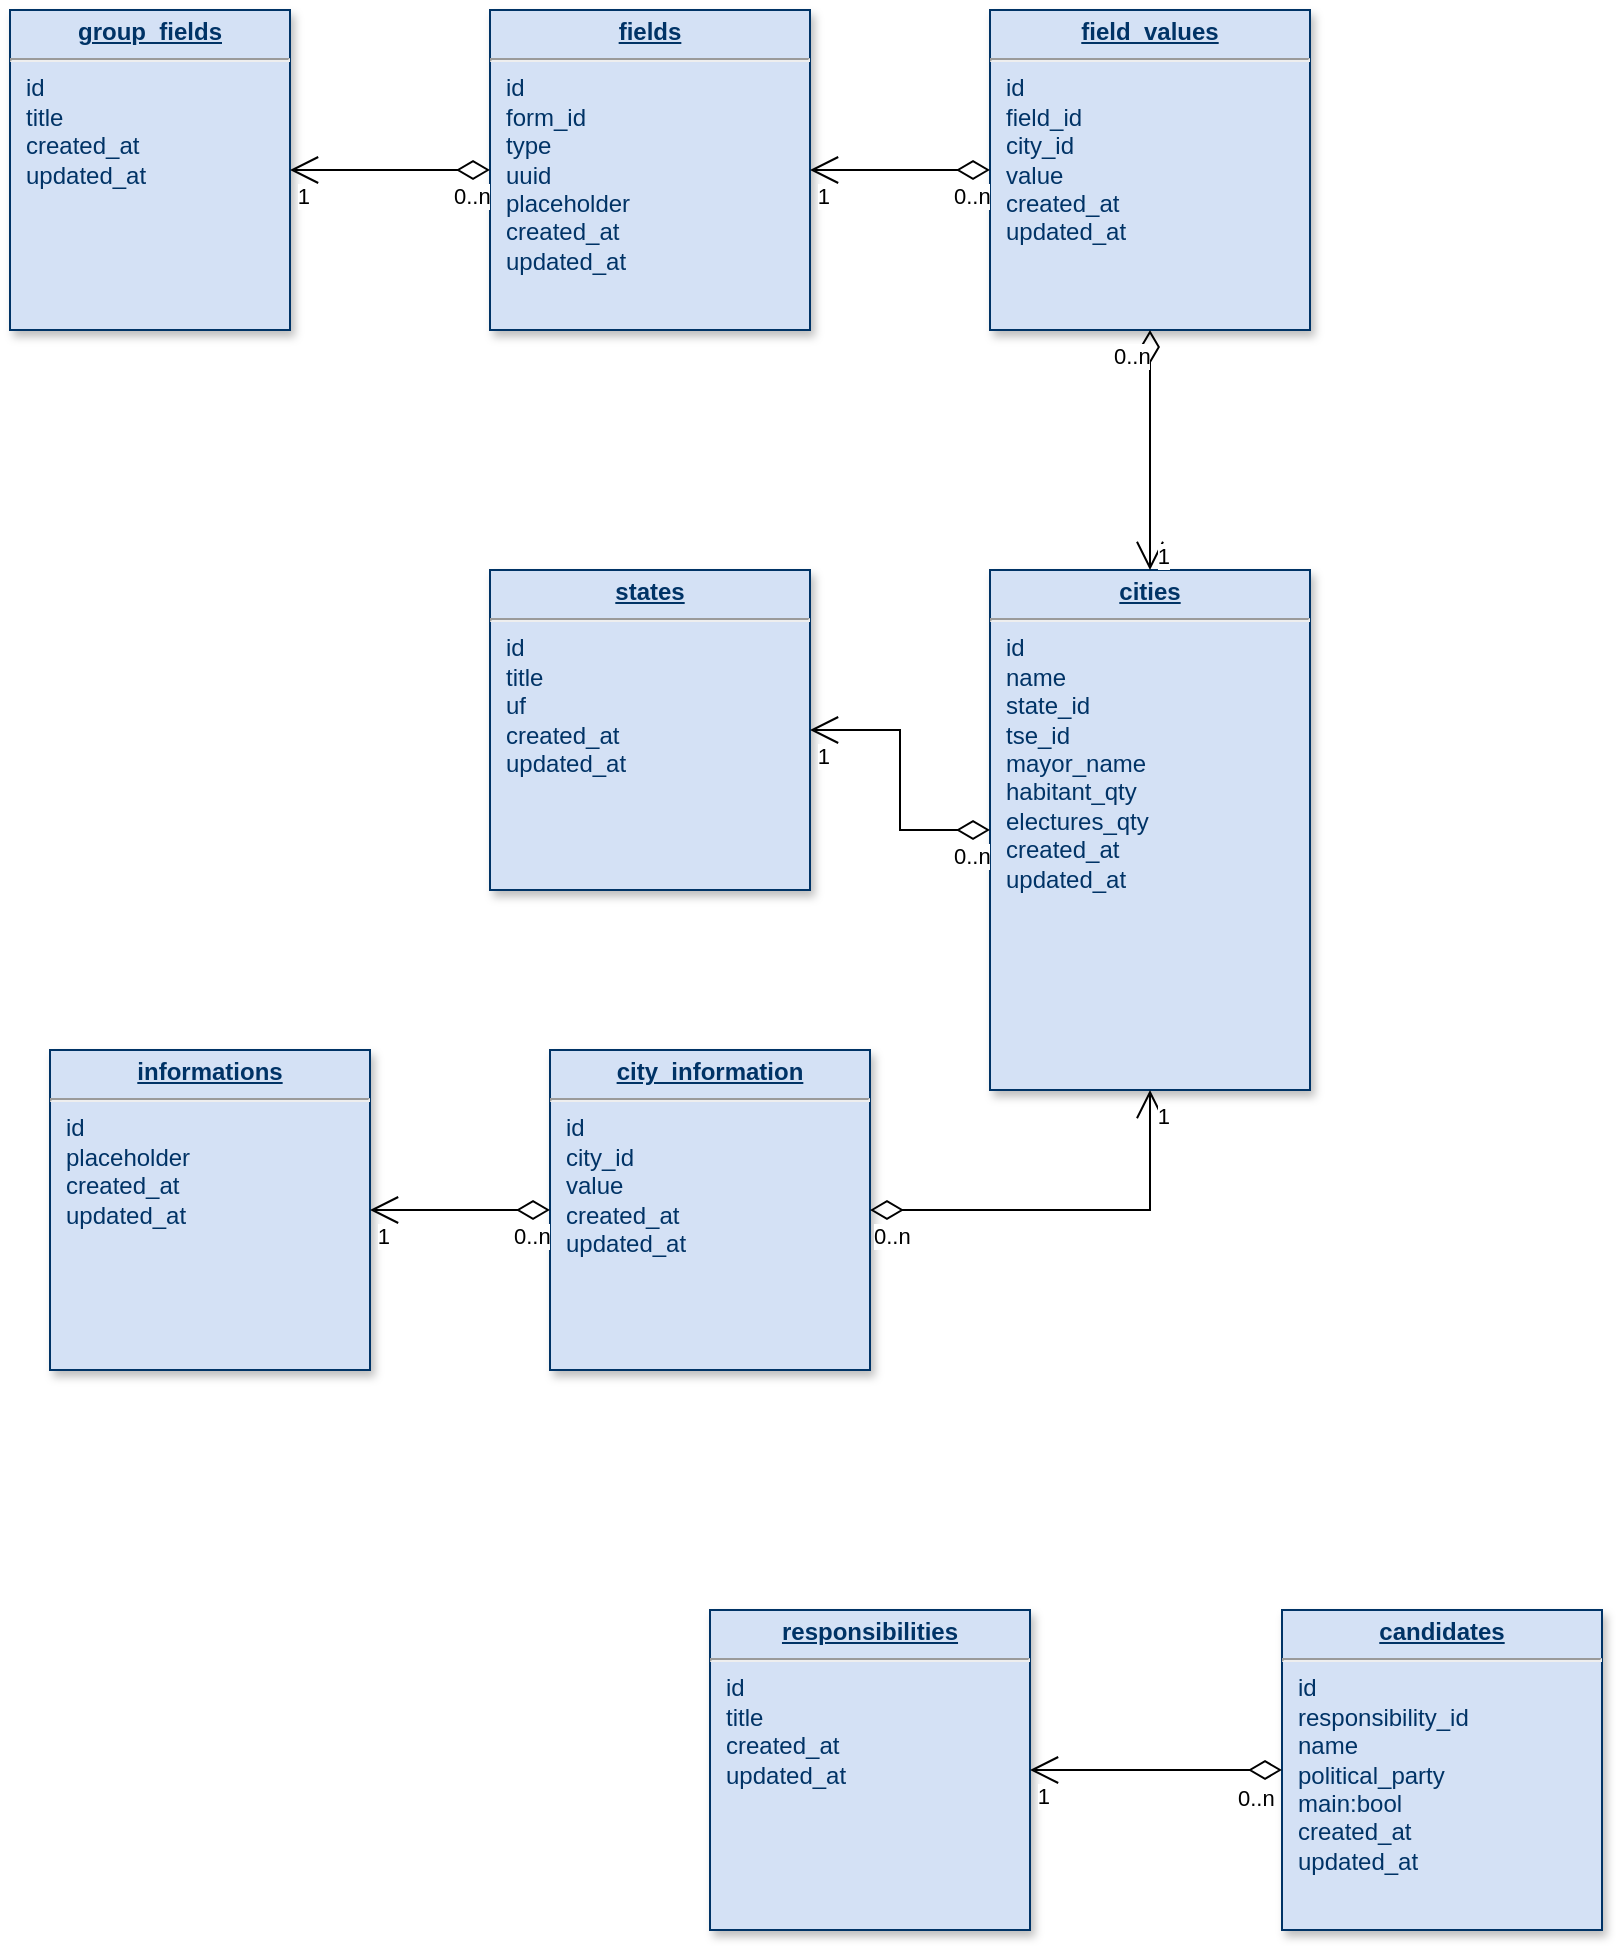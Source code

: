 <mxfile version="19.0.3" type="device"><diagram name="Page-1" id="efa7a0a1-bf9b-a30e-e6df-94a7791c09e9"><mxGraphModel dx="1163" dy="697" grid="1" gridSize="10" guides="1" tooltips="1" connect="1" arrows="1" fold="1" page="1" pageScale="1" pageWidth="826" pageHeight="1169" background="none" math="0" shadow="0"><root><mxCell id="0"/><mxCell id="1" parent="0"/><mxCell id="sk2rfzH16914vLTtqLxY-114" value="&lt;p style=&quot;margin: 0px ; margin-top: 4px ; text-align: center ; text-decoration: underline&quot;&gt;&lt;b&gt;group_fields&lt;/b&gt;&lt;/p&gt;&lt;hr&gt;&lt;p style=&quot;margin: 0px ; margin-left: 8px&quot;&gt;id&lt;/p&gt;&lt;p style=&quot;margin: 0px ; margin-left: 8px&quot;&gt;title&lt;/p&gt;&lt;p style=&quot;margin: 0px ; margin-left: 8px&quot;&gt;created_at&lt;/p&gt;&lt;p style=&quot;margin: 0px ; margin-left: 8px&quot;&gt;updated_at&lt;/p&gt;" style="verticalAlign=top;align=left;overflow=fill;fontSize=12;fontFamily=Helvetica;html=1;strokeColor=#003366;shadow=1;fillColor=#D4E1F5;fontColor=#003366" parent="1" vertex="1"><mxGeometry x="30" y="60" width="140" height="160" as="geometry"/></mxCell><mxCell id="sk2rfzH16914vLTtqLxY-115" value="&lt;p style=&quot;margin: 0px ; margin-top: 4px ; text-align: center ; text-decoration: underline&quot;&gt;&lt;b&gt;fields&lt;/b&gt;&lt;/p&gt;&lt;hr&gt;&lt;p style=&quot;margin: 0px ; margin-left: 8px&quot;&gt;id&lt;/p&gt;&lt;p style=&quot;margin: 0px ; margin-left: 8px&quot;&gt;form_id&lt;/p&gt;&lt;p style=&quot;margin: 0px ; margin-left: 8px&quot;&gt;type&lt;/p&gt;&lt;p style=&quot;margin: 0px ; margin-left: 8px&quot;&gt;uuid&lt;/p&gt;&lt;p style=&quot;margin: 0px ; margin-left: 8px&quot;&gt;placeholder&lt;/p&gt;&lt;p style=&quot;margin: 0px 0px 0px 8px&quot;&gt;created_at&lt;/p&gt;&lt;p style=&quot;margin: 0px 0px 0px 8px&quot;&gt;updated_at&lt;/p&gt;" style="verticalAlign=top;align=left;overflow=fill;fontSize=12;fontFamily=Helvetica;html=1;strokeColor=#003366;shadow=1;fillColor=#D4E1F5;fontColor=#003366" parent="1" vertex="1"><mxGeometry x="270" y="60.0" width="160" height="160" as="geometry"/></mxCell><mxCell id="sk2rfzH16914vLTtqLxY-125" value="" style="endArrow=open;html=1;endSize=12;startArrow=diamondThin;startSize=14;startFill=0;edgeStyle=orthogonalEdgeStyle;rounded=0;entryX=1;entryY=0.5;entryDx=0;entryDy=0;exitX=0;exitY=0.5;exitDx=0;exitDy=0;" parent="1" source="sk2rfzH16914vLTtqLxY-115" target="sk2rfzH16914vLTtqLxY-114" edge="1"><mxGeometry relative="1" as="geometry"><mxPoint x="230" y="300" as="sourcePoint"/><mxPoint x="670" y="300" as="targetPoint"/><Array as="points"><mxPoint x="240" y="140"/><mxPoint x="240" y="140"/></Array></mxGeometry></mxCell><mxCell id="sk2rfzH16914vLTtqLxY-126" value="0..n" style="edgeLabel;resizable=0;html=1;align=left;verticalAlign=top;" parent="sk2rfzH16914vLTtqLxY-125" connectable="0" vertex="1"><mxGeometry x="-1" relative="1" as="geometry"><mxPoint x="-20" as="offset"/></mxGeometry></mxCell><mxCell id="sk2rfzH16914vLTtqLxY-127" value="1" style="edgeLabel;resizable=0;html=1;align=right;verticalAlign=top;" parent="sk2rfzH16914vLTtqLxY-125" connectable="0" vertex="1"><mxGeometry x="1" relative="1" as="geometry"><mxPoint x="10" as="offset"/></mxGeometry></mxCell><mxCell id="sk2rfzH16914vLTtqLxY-128" value="&lt;p style=&quot;margin: 0px ; margin-top: 4px ; text-align: center ; text-decoration: underline&quot;&gt;&lt;b&gt;field_values&lt;/b&gt;&lt;/p&gt;&lt;hr&gt;&lt;p style=&quot;margin: 0px ; margin-left: 8px&quot;&gt;id&lt;/p&gt;&lt;p style=&quot;margin: 0px ; margin-left: 8px&quot;&gt;field_id&lt;/p&gt;&lt;p style=&quot;margin: 0px ; margin-left: 8px&quot;&gt;city_id&lt;/p&gt;&lt;p style=&quot;margin: 0px ; margin-left: 8px&quot;&gt;value&lt;/p&gt;&lt;p style=&quot;margin: 0px ; margin-left: 8px&quot;&gt;created_at&lt;/p&gt;&lt;p style=&quot;margin: 0px ; margin-left: 8px&quot;&gt;updated_at&lt;/p&gt;" style="verticalAlign=top;align=left;overflow=fill;fontSize=12;fontFamily=Helvetica;html=1;strokeColor=#003366;shadow=1;fillColor=#D4E1F5;fontColor=#003366" parent="1" vertex="1"><mxGeometry x="520" y="60.0" width="160" height="160" as="geometry"/></mxCell><mxCell id="sk2rfzH16914vLTtqLxY-129" value="&lt;p style=&quot;margin: 0px ; margin-top: 4px ; text-align: center ; text-decoration: underline&quot;&gt;&lt;b&gt;cities&lt;/b&gt;&lt;/p&gt;&lt;hr&gt;&lt;p style=&quot;margin: 0px ; margin-left: 8px&quot;&gt;id&lt;/p&gt;&lt;p style=&quot;margin: 0px ; margin-left: 8px&quot;&gt;name&lt;br&gt;&lt;/p&gt;&lt;p style=&quot;margin: 0px ; margin-left: 8px&quot;&gt;state_id&lt;/p&gt;&lt;p style=&quot;margin: 0px ; margin-left: 8px&quot;&gt;tse_id&lt;br&gt;&lt;/p&gt;&lt;p style=&quot;margin: 0px ; margin-left: 8px&quot;&gt;mayor_name&lt;/p&gt;&lt;p style=&quot;margin: 0px ; margin-left: 8px&quot;&gt;habitant_qty&lt;/p&gt;&lt;p style=&quot;margin: 0px ; margin-left: 8px&quot;&gt;electures_qty&lt;/p&gt;&lt;p style=&quot;margin: 0px ; margin-left: 8px&quot;&gt;created_at&lt;/p&gt;&lt;p style=&quot;margin: 0px ; margin-left: 8px&quot;&gt;updated_at&lt;/p&gt;" style="verticalAlign=top;align=left;overflow=fill;fontSize=12;fontFamily=Helvetica;html=1;strokeColor=#003366;shadow=1;fillColor=#D4E1F5;fontColor=#003366" parent="1" vertex="1"><mxGeometry x="520" y="340" width="160" height="260" as="geometry"/></mxCell><mxCell id="sk2rfzH16914vLTtqLxY-130" value="" style="endArrow=open;html=1;endSize=12;startArrow=diamondThin;startSize=14;startFill=0;edgeStyle=orthogonalEdgeStyle;rounded=0;entryX=1;entryY=0.5;entryDx=0;entryDy=0;exitX=0;exitY=0.5;exitDx=0;exitDy=0;" parent="1" source="sk2rfzH16914vLTtqLxY-128" target="sk2rfzH16914vLTtqLxY-115" edge="1"><mxGeometry relative="1" as="geometry"><mxPoint x="650" y="150" as="sourcePoint"/><mxPoint x="550" y="150" as="targetPoint"/></mxGeometry></mxCell><mxCell id="sk2rfzH16914vLTtqLxY-131" value="0..n" style="edgeLabel;resizable=0;html=1;align=left;verticalAlign=top;" parent="sk2rfzH16914vLTtqLxY-130" connectable="0" vertex="1"><mxGeometry x="-1" relative="1" as="geometry"><mxPoint x="-20" as="offset"/></mxGeometry></mxCell><mxCell id="sk2rfzH16914vLTtqLxY-132" value="1" style="edgeLabel;resizable=0;html=1;align=right;verticalAlign=top;" parent="sk2rfzH16914vLTtqLxY-130" connectable="0" vertex="1"><mxGeometry x="1" relative="1" as="geometry"><mxPoint x="10" as="offset"/></mxGeometry></mxCell><mxCell id="sk2rfzH16914vLTtqLxY-133" value="" style="endArrow=open;html=1;endSize=12;startArrow=diamondThin;startSize=14;startFill=0;edgeStyle=orthogonalEdgeStyle;rounded=0;entryX=0.5;entryY=0;entryDx=0;entryDy=0;exitX=0.5;exitY=1;exitDx=0;exitDy=0;" parent="1" source="sk2rfzH16914vLTtqLxY-128" target="sk2rfzH16914vLTtqLxY-129" edge="1"><mxGeometry relative="1" as="geometry"><mxPoint x="690" y="300" as="sourcePoint"/><mxPoint x="590" y="300" as="targetPoint"/></mxGeometry></mxCell><mxCell id="sk2rfzH16914vLTtqLxY-134" value="0..n" style="edgeLabel;resizable=0;html=1;align=left;verticalAlign=top;" parent="sk2rfzH16914vLTtqLxY-133" connectable="0" vertex="1"><mxGeometry x="-1" relative="1" as="geometry"><mxPoint x="-20" as="offset"/></mxGeometry></mxCell><mxCell id="sk2rfzH16914vLTtqLxY-135" value="1" style="edgeLabel;resizable=0;html=1;align=right;verticalAlign=top;" parent="sk2rfzH16914vLTtqLxY-133" connectable="0" vertex="1"><mxGeometry x="1" relative="1" as="geometry"><mxPoint x="10" y="-20" as="offset"/></mxGeometry></mxCell><mxCell id="sk2rfzH16914vLTtqLxY-136" value="&lt;p style=&quot;margin: 0px ; margin-top: 4px ; text-align: center ; text-decoration: underline&quot;&gt;&lt;b&gt;states&lt;/b&gt;&lt;/p&gt;&lt;hr&gt;&lt;p style=&quot;margin: 0px ; margin-left: 8px&quot;&gt;id&lt;/p&gt;&lt;p style=&quot;margin: 0px ; margin-left: 8px&quot;&gt;title&lt;/p&gt;&lt;p style=&quot;margin: 0px ; margin-left: 8px&quot;&gt;uf&lt;/p&gt;&lt;p style=&quot;margin: 0px ; margin-left: 8px&quot;&gt;created_at&lt;/p&gt;&lt;p style=&quot;margin: 0px ; margin-left: 8px&quot;&gt;updated_at&lt;/p&gt;" style="verticalAlign=top;align=left;overflow=fill;fontSize=12;fontFamily=Helvetica;html=1;strokeColor=#003366;shadow=1;fillColor=#D4E1F5;fontColor=#003366" parent="1" vertex="1"><mxGeometry x="270" y="340" width="160" height="160" as="geometry"/></mxCell><mxCell id="sk2rfzH16914vLTtqLxY-137" value="" style="endArrow=open;html=1;endSize=12;startArrow=diamondThin;startSize=14;startFill=0;edgeStyle=orthogonalEdgeStyle;rounded=0;entryX=1;entryY=0.5;entryDx=0;entryDy=0;exitX=0;exitY=0.5;exitDx=0;exitDy=0;" parent="1" source="sk2rfzH16914vLTtqLxY-129" target="sk2rfzH16914vLTtqLxY-136" edge="1"><mxGeometry relative="1" as="geometry"><mxPoint x="690" y="180" as="sourcePoint"/><mxPoint x="590" y="180" as="targetPoint"/></mxGeometry></mxCell><mxCell id="sk2rfzH16914vLTtqLxY-138" value="0..n" style="edgeLabel;resizable=0;html=1;align=left;verticalAlign=top;" parent="sk2rfzH16914vLTtqLxY-137" connectable="0" vertex="1"><mxGeometry x="-1" relative="1" as="geometry"><mxPoint x="-20" as="offset"/></mxGeometry></mxCell><mxCell id="sk2rfzH16914vLTtqLxY-139" value="1" style="edgeLabel;resizable=0;html=1;align=right;verticalAlign=top;" parent="sk2rfzH16914vLTtqLxY-137" connectable="0" vertex="1"><mxGeometry x="1" relative="1" as="geometry"><mxPoint x="10" as="offset"/></mxGeometry></mxCell><mxCell id="sk2rfzH16914vLTtqLxY-140" style="edgeStyle=orthogonalEdgeStyle;rounded=0;orthogonalLoop=1;jettySize=auto;html=1;exitX=0.5;exitY=1;exitDx=0;exitDy=0;" parent="1" source="sk2rfzH16914vLTtqLxY-129" target="sk2rfzH16914vLTtqLxY-129" edge="1"><mxGeometry relative="1" as="geometry"/></mxCell><mxCell id="sk2rfzH16914vLTtqLxY-142" value="&lt;p style=&quot;margin: 0px ; margin-top: 4px ; text-align: center ; text-decoration: underline&quot;&gt;&lt;b&gt;informations&lt;/b&gt;&lt;/p&gt;&lt;hr&gt;&lt;p style=&quot;margin: 0px ; margin-left: 8px&quot;&gt;id&lt;/p&gt;&lt;p style=&quot;margin: 0px ; margin-left: 8px&quot;&gt;placeholder&lt;/p&gt;&lt;p style=&quot;margin: 0px ; margin-left: 8px&quot;&gt;created_at&lt;/p&gt;&lt;p style=&quot;margin: 0px ; margin-left: 8px&quot;&gt;updated_at&lt;/p&gt;" style="verticalAlign=top;align=left;overflow=fill;fontSize=12;fontFamily=Helvetica;html=1;strokeColor=#003366;shadow=1;fillColor=#D4E1F5;fontColor=#003366" parent="1" vertex="1"><mxGeometry x="50" y="580" width="160" height="160" as="geometry"/></mxCell><mxCell id="sk2rfzH16914vLTtqLxY-143" value="&lt;p style=&quot;margin: 0px ; margin-top: 4px ; text-align: center ; text-decoration: underline&quot;&gt;&lt;b&gt;city_information&lt;/b&gt;&lt;/p&gt;&lt;hr&gt;&lt;p style=&quot;margin: 0px ; margin-left: 8px&quot;&gt;id&lt;/p&gt;&lt;p style=&quot;margin: 0px ; margin-left: 8px&quot;&gt;city_id&lt;/p&gt;&lt;p style=&quot;margin: 0px ; margin-left: 8px&quot;&gt;value&lt;/p&gt;&lt;p style=&quot;margin: 0px ; margin-left: 8px&quot;&gt;created_at&lt;/p&gt;&lt;p style=&quot;margin: 0px ; margin-left: 8px&quot;&gt;updated_at&lt;/p&gt;" style="verticalAlign=top;align=left;overflow=fill;fontSize=12;fontFamily=Helvetica;html=1;strokeColor=#003366;shadow=1;fillColor=#D4E1F5;fontColor=#003366" parent="1" vertex="1"><mxGeometry x="300" y="580" width="160" height="160" as="geometry"/></mxCell><mxCell id="sk2rfzH16914vLTtqLxY-144" value="" style="endArrow=open;html=1;endSize=12;startArrow=diamondThin;startSize=14;startFill=0;edgeStyle=orthogonalEdgeStyle;rounded=0;entryX=1;entryY=0.5;entryDx=0;entryDy=0;exitX=0;exitY=0.5;exitDx=0;exitDy=0;" parent="1" source="sk2rfzH16914vLTtqLxY-143" target="sk2rfzH16914vLTtqLxY-142" edge="1"><mxGeometry relative="1" as="geometry"><mxPoint x="260" y="610" as="sourcePoint"/><mxPoint x="600" y="540" as="targetPoint"/></mxGeometry></mxCell><mxCell id="sk2rfzH16914vLTtqLxY-145" value="0..n" style="edgeLabel;resizable=0;html=1;align=left;verticalAlign=top;" parent="sk2rfzH16914vLTtqLxY-144" connectable="0" vertex="1"><mxGeometry x="-1" relative="1" as="geometry"><mxPoint x="-20" as="offset"/></mxGeometry></mxCell><mxCell id="sk2rfzH16914vLTtqLxY-146" value="1" style="edgeLabel;resizable=0;html=1;align=right;verticalAlign=top;" parent="sk2rfzH16914vLTtqLxY-144" connectable="0" vertex="1"><mxGeometry x="1" relative="1" as="geometry"><mxPoint x="10" as="offset"/></mxGeometry></mxCell><mxCell id="sk2rfzH16914vLTtqLxY-150" value="" style="endArrow=open;html=1;endSize=12;startArrow=diamondThin;startSize=14;startFill=0;edgeStyle=orthogonalEdgeStyle;rounded=0;entryX=0.5;entryY=1;entryDx=0;entryDy=0;exitX=1;exitY=0.5;exitDx=0;exitDy=0;" parent="1" source="sk2rfzH16914vLTtqLxY-143" target="sk2rfzH16914vLTtqLxY-129" edge="1"><mxGeometry relative="1" as="geometry"><mxPoint x="690" y="580" as="sourcePoint"/><mxPoint x="540" y="660" as="targetPoint"/><Array as="points"><mxPoint x="600" y="660"/></Array></mxGeometry></mxCell><mxCell id="sk2rfzH16914vLTtqLxY-151" value="0..n" style="edgeLabel;resizable=0;html=1;align=left;verticalAlign=top;" parent="sk2rfzH16914vLTtqLxY-150" connectable="0" vertex="1"><mxGeometry x="-1" relative="1" as="geometry"><mxPoint as="offset"/></mxGeometry></mxCell><mxCell id="sk2rfzH16914vLTtqLxY-152" value="1" style="edgeLabel;resizable=0;html=1;align=right;verticalAlign=top;" parent="sk2rfzH16914vLTtqLxY-150" connectable="0" vertex="1"><mxGeometry x="1" relative="1" as="geometry"><mxPoint x="10" as="offset"/></mxGeometry></mxCell><mxCell id="kQAItzOOR6aFdxu1sn2v-1" value="&lt;p style=&quot;margin: 0px ; margin-top: 4px ; text-align: center ; text-decoration: underline&quot;&gt;&lt;b&gt;candidates&lt;/b&gt;&lt;/p&gt;&lt;hr&gt;&lt;p style=&quot;margin: 0px ; margin-left: 8px&quot;&gt;id&lt;/p&gt;&lt;p style=&quot;margin: 0px ; margin-left: 8px&quot;&gt;responsibility_id&lt;br&gt;&lt;/p&gt;&lt;p style=&quot;margin: 0px ; margin-left: 8px&quot;&gt;name&lt;/p&gt;&lt;p style=&quot;margin: 0px ; margin-left: 8px&quot;&gt;political_party&lt;/p&gt;&lt;p style=&quot;margin: 0px ; margin-left: 8px&quot;&gt;main:bool&lt;/p&gt;&lt;p style=&quot;margin: 0px ; margin-left: 8px&quot;&gt;created_at&lt;/p&gt;&lt;p style=&quot;margin: 0px ; margin-left: 8px&quot;&gt;updated_at&lt;/p&gt;" style="verticalAlign=top;align=left;overflow=fill;fontSize=12;fontFamily=Helvetica;html=1;strokeColor=#003366;shadow=1;fillColor=#D4E1F5;fontColor=#003366" vertex="1" parent="1"><mxGeometry x="666" y="860" width="160" height="160" as="geometry"/></mxCell><mxCell id="kQAItzOOR6aFdxu1sn2v-2" value="&lt;p style=&quot;margin: 4px 0px 0px; text-align: center;&quot;&gt;&lt;b&gt;&lt;u&gt;responsibilities&lt;/u&gt;&lt;/b&gt;&lt;br&gt;&lt;/p&gt;&lt;hr&gt;&lt;p style=&quot;margin: 0px ; margin-left: 8px&quot;&gt;id&lt;/p&gt;&lt;p style=&quot;margin: 0px ; margin-left: 8px&quot;&gt;title&lt;/p&gt;&lt;p style=&quot;margin: 0px ; margin-left: 8px&quot;&gt;created_at&lt;/p&gt;&lt;p style=&quot;margin: 0px ; margin-left: 8px&quot;&gt;updated_at&lt;/p&gt;" style="verticalAlign=top;align=left;overflow=fill;fontSize=12;fontFamily=Helvetica;html=1;strokeColor=#003366;shadow=1;fillColor=#D4E1F5;fontColor=#003366" vertex="1" parent="1"><mxGeometry x="380" y="860" width="160" height="160" as="geometry"/></mxCell><mxCell id="kQAItzOOR6aFdxu1sn2v-3" value="" style="endArrow=open;html=1;endSize=12;startArrow=diamondThin;startSize=14;startFill=0;edgeStyle=orthogonalEdgeStyle;rounded=0;entryX=1;entryY=0.5;entryDx=0;entryDy=0;exitX=0;exitY=0.5;exitDx=0;exitDy=0;" edge="1" parent="1" source="kQAItzOOR6aFdxu1sn2v-1" target="kQAItzOOR6aFdxu1sn2v-2"><mxGeometry relative="1" as="geometry"><mxPoint x="500" y="840" as="sourcePoint"/><mxPoint x="400" y="670" as="targetPoint"/></mxGeometry></mxCell><mxCell id="kQAItzOOR6aFdxu1sn2v-4" value="0..n" style="edgeLabel;resizable=0;html=1;align=left;verticalAlign=top;" connectable="0" vertex="1" parent="kQAItzOOR6aFdxu1sn2v-3"><mxGeometry x="-1" relative="1" as="geometry"><mxPoint x="-24" y="1" as="offset"/></mxGeometry></mxCell><mxCell id="kQAItzOOR6aFdxu1sn2v-5" value="1" style="edgeLabel;resizable=0;html=1;align=right;verticalAlign=top;" connectable="0" vertex="1" parent="kQAItzOOR6aFdxu1sn2v-3"><mxGeometry x="1" relative="1" as="geometry"><mxPoint x="10" as="offset"/></mxGeometry></mxCell></root></mxGraphModel></diagram></mxfile>